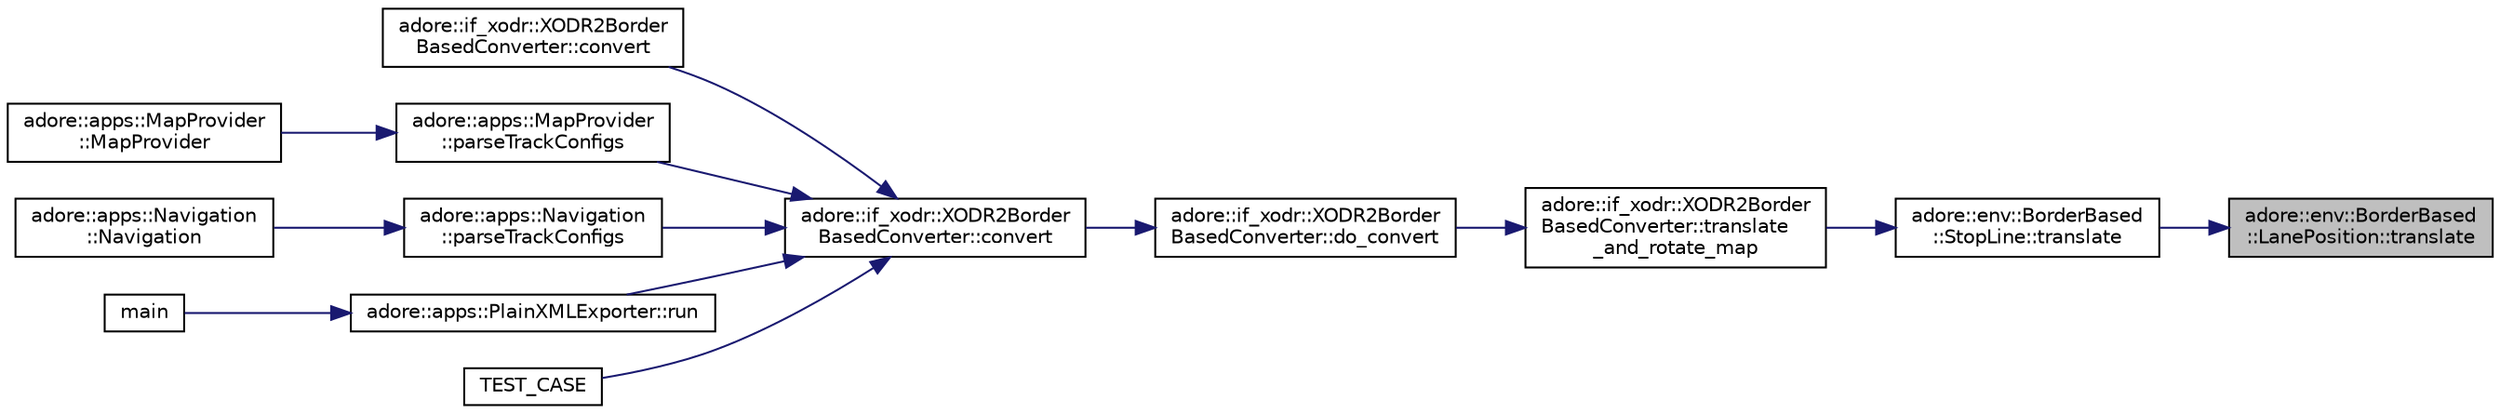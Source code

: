 digraph "adore::env::BorderBased::LanePosition::translate"
{
 // LATEX_PDF_SIZE
  edge [fontname="Helvetica",fontsize="10",labelfontname="Helvetica",labelfontsize="10"];
  node [fontname="Helvetica",fontsize="10",shape=record];
  rankdir="RL";
  Node1 [label="adore::env::BorderBased\l::LanePosition::translate",height=0.2,width=0.4,color="black", fillcolor="grey75", style="filled", fontcolor="black",tooltip="Translate the LanePosition by translating the BorderID."];
  Node1 -> Node2 [dir="back",color="midnightblue",fontsize="10",style="solid",fontname="Helvetica"];
  Node2 [label="adore::env::BorderBased\l::StopLine::translate",height=0.2,width=0.4,color="black", fillcolor="white", style="filled",URL="$classadore_1_1env_1_1BorderBased_1_1StopLine.html#afee8b7b4f1e3adb92a7a7e1cc42c1a01",tooltip="Translate the stop line."];
  Node2 -> Node3 [dir="back",color="midnightblue",fontsize="10",style="solid",fontname="Helvetica"];
  Node3 [label="adore::if_xodr::XODR2Border\lBasedConverter::translate\l_and_rotate_map",height=0.2,width=0.4,color="black", fillcolor="white", style="filled",URL="$classadore_1_1if__xodr_1_1XODR2BorderBasedConverter.html#ad8da0acb9efcc6cfc38ba2772d2f5840",tooltip="change position of all objects via translation"];
  Node3 -> Node4 [dir="back",color="midnightblue",fontsize="10",style="solid",fontname="Helvetica"];
  Node4 [label="adore::if_xodr::XODR2Border\lBasedConverter::do_convert",height=0.2,width=0.4,color="black", fillcolor="white", style="filled",URL="$classadore_1_1if__xodr_1_1XODR2BorderBasedConverter.html#a6ca6d0c42c07f37d316e7003676fb297",tooltip="Fills data sets of BorderBased map data representation with data from openDrive xml file."];
  Node4 -> Node5 [dir="back",color="midnightblue",fontsize="10",style="solid",fontname="Helvetica"];
  Node5 [label="adore::if_xodr::XODR2Border\lBasedConverter::convert",height=0.2,width=0.4,color="black", fillcolor="white", style="filled",URL="$classadore_1_1if__xodr_1_1XODR2BorderBasedConverter.html#afb43456b1cc2ee1c30ca4f5a8278f1ba",tooltip="full conversion of OpenDRIVE map to object representations"];
  Node5 -> Node6 [dir="back",color="midnightblue",fontsize="10",style="solid",fontname="Helvetica"];
  Node6 [label="adore::if_xodr::XODR2Border\lBasedConverter::convert",height=0.2,width=0.4,color="black", fillcolor="white", style="filled",URL="$classadore_1_1if__xodr_1_1XODR2BorderBasedConverter.html#a97fecbc54c87b560db6f8a79fd44bda3",tooltip="slightly reduced conversion without reference point of map"];
  Node5 -> Node7 [dir="back",color="midnightblue",fontsize="10",style="solid",fontname="Helvetica"];
  Node7 [label="adore::apps::MapProvider\l::parseTrackConfigs",height=0.2,width=0.4,color="black", fillcolor="white", style="filled",URL="$classadore_1_1apps_1_1MapProvider.html#ad6e153760ff95bac2290d48594745c22",tooltip=" "];
  Node7 -> Node8 [dir="back",color="midnightblue",fontsize="10",style="solid",fontname="Helvetica"];
  Node8 [label="adore::apps::MapProvider\l::MapProvider",height=0.2,width=0.4,color="black", fillcolor="white", style="filled",URL="$classadore_1_1apps_1_1MapProvider.html#a1d9aa34b5f68408f3d494a1fad7b62be",tooltip=" "];
  Node5 -> Node9 [dir="back",color="midnightblue",fontsize="10",style="solid",fontname="Helvetica"];
  Node9 [label="adore::apps::Navigation\l::parseTrackConfigs",height=0.2,width=0.4,color="black", fillcolor="white", style="filled",URL="$classadore_1_1apps_1_1Navigation.html#a77e0f4a96b663ca6ec5287af1965822f",tooltip=" "];
  Node9 -> Node10 [dir="back",color="midnightblue",fontsize="10",style="solid",fontname="Helvetica"];
  Node10 [label="adore::apps::Navigation\l::Navigation",height=0.2,width=0.4,color="black", fillcolor="white", style="filled",URL="$classadore_1_1apps_1_1Navigation.html#a0f19b60c5090f48fdd06be105610c304",tooltip=" "];
  Node5 -> Node11 [dir="back",color="midnightblue",fontsize="10",style="solid",fontname="Helvetica"];
  Node11 [label="adore::apps::PlainXMLExporter::run",height=0.2,width=0.4,color="black", fillcolor="white", style="filled",URL="$classadore_1_1apps_1_1PlainXMLExporter.html#acd64af468d0194ac614c575d91df877e",tooltip=" "];
  Node11 -> Node12 [dir="back",color="midnightblue",fontsize="10",style="solid",fontname="Helvetica"];
  Node12 [label="main",height=0.2,width=0.4,color="black", fillcolor="white", style="filled",URL="$plainxmlexporter_8cpp.html#a3c04138a5bfe5d72780bb7e82a18e627",tooltip=" "];
  Node5 -> Node13 [dir="back",color="midnightblue",fontsize="10",style="solid",fontname="Helvetica"];
  Node13 [label="TEST_CASE",height=0.2,width=0.4,color="black", fillcolor="white", style="filled",URL="$test__ocroadbasedprediction_8cpp.html#a8a83239243952bcc807580ed96244f28",tooltip=" "];
}
